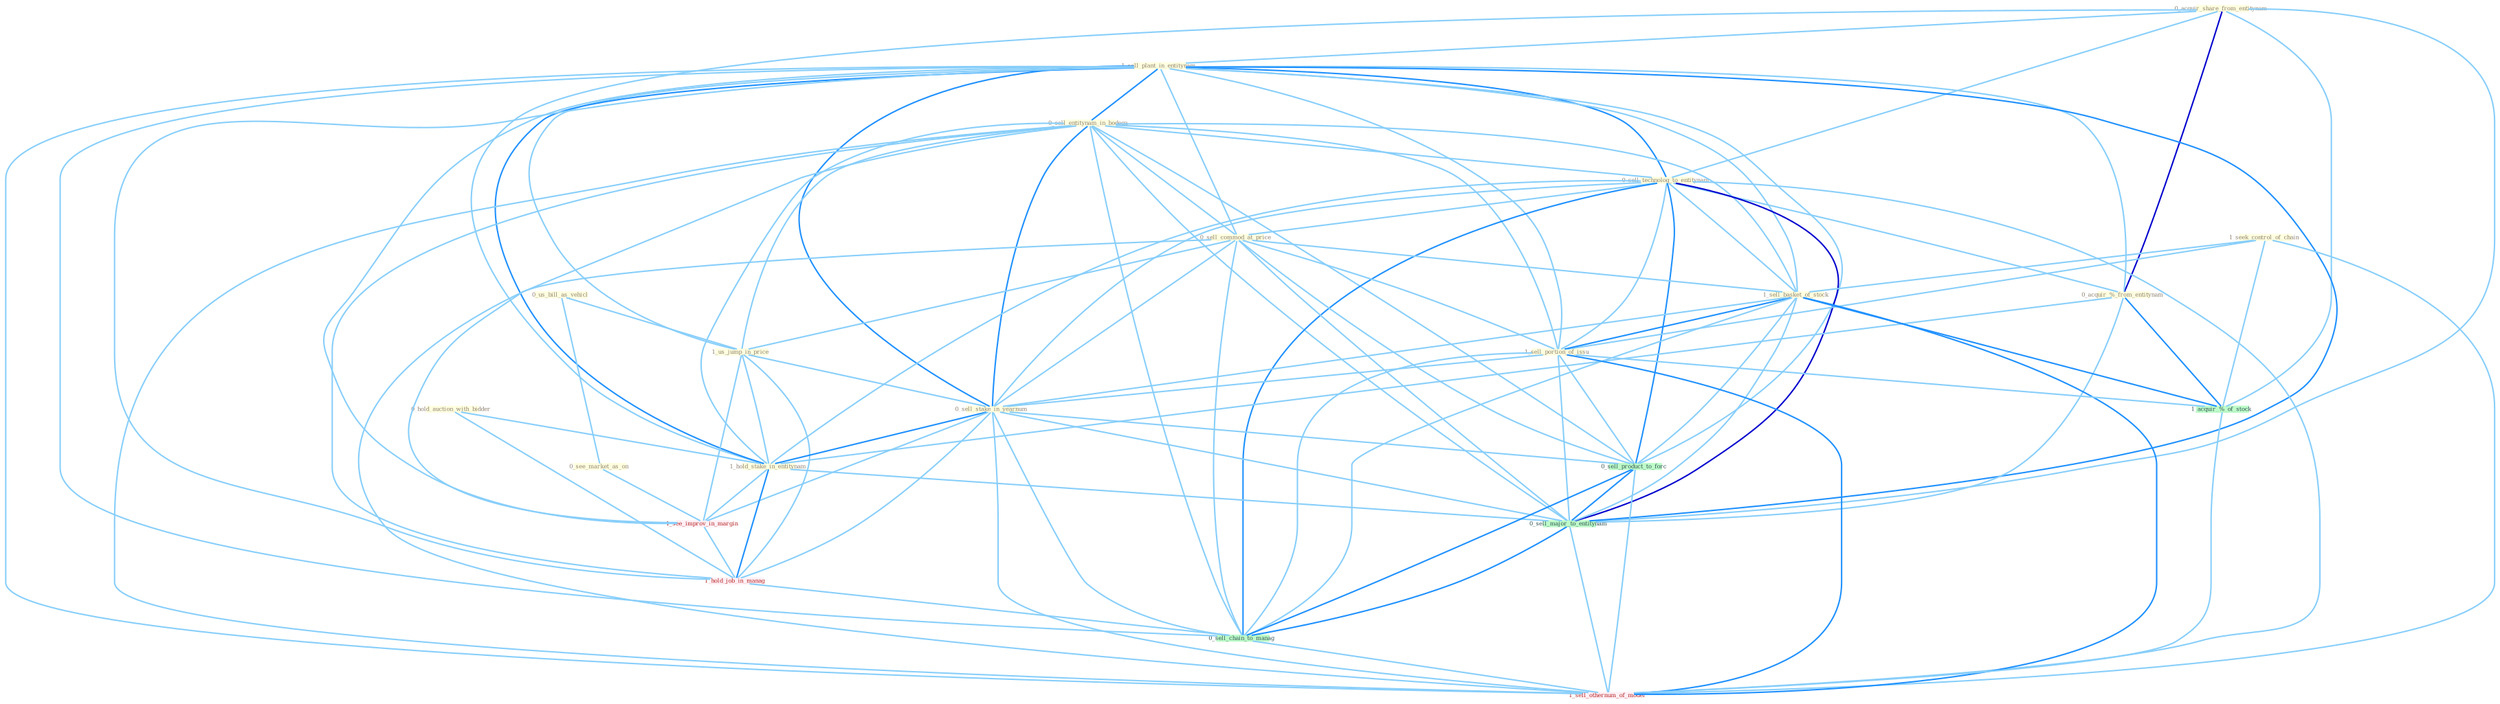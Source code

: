 Graph G{ 
    node
    [shape=polygon,style=filled,width=.5,height=.06,color="#BDFCC9",fixedsize=true,fontsize=4,
    fontcolor="#2f4f4f"];
    {node
    [color="#ffffe0", fontcolor="#8b7d6b"] "0_acquir_share_from_entitynam " "1_sell_plant_in_entitynam " "0_us_bill_as_vehicl " "0_hold_auction_with_bidder " "0_sell_entitynam_in_bodega " "0_sell_technolog_to_entitynam " "1_seek_control_of_chain " "0_acquir_%_from_entitynam " "0_see_market_as_on " "0_sell_commod_at_price " "1_sell_basket_of_stock " "1_us_jump_in_price " "1_sell_portion_of_issu " "0_sell_stake_in_yearnum " "1_hold_stake_in_entitynam "}
{node [color="#fff0f5", fontcolor="#b22222"] "1_see_improv_in_margin " "1_hold_job_in_manag " "1_sell_othernum_of_model "}
edge [color="#B0E2FF"];

	"0_acquir_share_from_entitynam " -- "1_sell_plant_in_entitynam " [w="1", color="#87cefa" ];
	"0_acquir_share_from_entitynam " -- "0_sell_technolog_to_entitynam " [w="1", color="#87cefa" ];
	"0_acquir_share_from_entitynam " -- "0_acquir_%_from_entitynam " [w="3", color="#0000cd" , len=0.6];
	"0_acquir_share_from_entitynam " -- "1_hold_stake_in_entitynam " [w="1", color="#87cefa" ];
	"0_acquir_share_from_entitynam " -- "1_acquir_%_of_stock " [w="1", color="#87cefa" ];
	"0_acquir_share_from_entitynam " -- "0_sell_major_to_entitynam " [w="1", color="#87cefa" ];
	"1_sell_plant_in_entitynam " -- "0_sell_entitynam_in_bodega " [w="2", color="#1e90ff" , len=0.8];
	"1_sell_plant_in_entitynam " -- "0_sell_technolog_to_entitynam " [w="2", color="#1e90ff" , len=0.8];
	"1_sell_plant_in_entitynam " -- "0_acquir_%_from_entitynam " [w="1", color="#87cefa" ];
	"1_sell_plant_in_entitynam " -- "0_sell_commod_at_price " [w="1", color="#87cefa" ];
	"1_sell_plant_in_entitynam " -- "1_sell_basket_of_stock " [w="1", color="#87cefa" ];
	"1_sell_plant_in_entitynam " -- "1_us_jump_in_price " [w="1", color="#87cefa" ];
	"1_sell_plant_in_entitynam " -- "1_sell_portion_of_issu " [w="1", color="#87cefa" ];
	"1_sell_plant_in_entitynam " -- "0_sell_stake_in_yearnum " [w="2", color="#1e90ff" , len=0.8];
	"1_sell_plant_in_entitynam " -- "1_hold_stake_in_entitynam " [w="2", color="#1e90ff" , len=0.8];
	"1_sell_plant_in_entitynam " -- "1_see_improv_in_margin " [w="1", color="#87cefa" ];
	"1_sell_plant_in_entitynam " -- "1_hold_job_in_manag " [w="1", color="#87cefa" ];
	"1_sell_plant_in_entitynam " -- "0_sell_product_to_forc " [w="1", color="#87cefa" ];
	"1_sell_plant_in_entitynam " -- "0_sell_major_to_entitynam " [w="2", color="#1e90ff" , len=0.8];
	"1_sell_plant_in_entitynam " -- "0_sell_chain_to_manag " [w="1", color="#87cefa" ];
	"1_sell_plant_in_entitynam " -- "1_sell_othernum_of_model " [w="1", color="#87cefa" ];
	"0_us_bill_as_vehicl " -- "0_see_market_as_on " [w="1", color="#87cefa" ];
	"0_us_bill_as_vehicl " -- "1_us_jump_in_price " [w="1", color="#87cefa" ];
	"0_hold_auction_with_bidder " -- "1_hold_stake_in_entitynam " [w="1", color="#87cefa" ];
	"0_hold_auction_with_bidder " -- "1_hold_job_in_manag " [w="1", color="#87cefa" ];
	"0_sell_entitynam_in_bodega " -- "0_sell_technolog_to_entitynam " [w="1", color="#87cefa" ];
	"0_sell_entitynam_in_bodega " -- "0_sell_commod_at_price " [w="1", color="#87cefa" ];
	"0_sell_entitynam_in_bodega " -- "1_sell_basket_of_stock " [w="1", color="#87cefa" ];
	"0_sell_entitynam_in_bodega " -- "1_us_jump_in_price " [w="1", color="#87cefa" ];
	"0_sell_entitynam_in_bodega " -- "1_sell_portion_of_issu " [w="1", color="#87cefa" ];
	"0_sell_entitynam_in_bodega " -- "0_sell_stake_in_yearnum " [w="2", color="#1e90ff" , len=0.8];
	"0_sell_entitynam_in_bodega " -- "1_hold_stake_in_entitynam " [w="1", color="#87cefa" ];
	"0_sell_entitynam_in_bodega " -- "1_see_improv_in_margin " [w="1", color="#87cefa" ];
	"0_sell_entitynam_in_bodega " -- "1_hold_job_in_manag " [w="1", color="#87cefa" ];
	"0_sell_entitynam_in_bodega " -- "0_sell_product_to_forc " [w="1", color="#87cefa" ];
	"0_sell_entitynam_in_bodega " -- "0_sell_major_to_entitynam " [w="1", color="#87cefa" ];
	"0_sell_entitynam_in_bodega " -- "0_sell_chain_to_manag " [w="1", color="#87cefa" ];
	"0_sell_entitynam_in_bodega " -- "1_sell_othernum_of_model " [w="1", color="#87cefa" ];
	"0_sell_technolog_to_entitynam " -- "0_acquir_%_from_entitynam " [w="1", color="#87cefa" ];
	"0_sell_technolog_to_entitynam " -- "0_sell_commod_at_price " [w="1", color="#87cefa" ];
	"0_sell_technolog_to_entitynam " -- "1_sell_basket_of_stock " [w="1", color="#87cefa" ];
	"0_sell_technolog_to_entitynam " -- "1_sell_portion_of_issu " [w="1", color="#87cefa" ];
	"0_sell_technolog_to_entitynam " -- "0_sell_stake_in_yearnum " [w="1", color="#87cefa" ];
	"0_sell_technolog_to_entitynam " -- "1_hold_stake_in_entitynam " [w="1", color="#87cefa" ];
	"0_sell_technolog_to_entitynam " -- "0_sell_product_to_forc " [w="2", color="#1e90ff" , len=0.8];
	"0_sell_technolog_to_entitynam " -- "0_sell_major_to_entitynam " [w="3", color="#0000cd" , len=0.6];
	"0_sell_technolog_to_entitynam " -- "0_sell_chain_to_manag " [w="2", color="#1e90ff" , len=0.8];
	"0_sell_technolog_to_entitynam " -- "1_sell_othernum_of_model " [w="1", color="#87cefa" ];
	"1_seek_control_of_chain " -- "1_sell_basket_of_stock " [w="1", color="#87cefa" ];
	"1_seek_control_of_chain " -- "1_sell_portion_of_issu " [w="1", color="#87cefa" ];
	"1_seek_control_of_chain " -- "1_acquir_%_of_stock " [w="1", color="#87cefa" ];
	"1_seek_control_of_chain " -- "1_sell_othernum_of_model " [w="1", color="#87cefa" ];
	"0_acquir_%_from_entitynam " -- "1_hold_stake_in_entitynam " [w="1", color="#87cefa" ];
	"0_acquir_%_from_entitynam " -- "1_acquir_%_of_stock " [w="2", color="#1e90ff" , len=0.8];
	"0_acquir_%_from_entitynam " -- "0_sell_major_to_entitynam " [w="1", color="#87cefa" ];
	"0_see_market_as_on " -- "1_see_improv_in_margin " [w="1", color="#87cefa" ];
	"0_sell_commod_at_price " -- "1_sell_basket_of_stock " [w="1", color="#87cefa" ];
	"0_sell_commod_at_price " -- "1_us_jump_in_price " [w="1", color="#87cefa" ];
	"0_sell_commod_at_price " -- "1_sell_portion_of_issu " [w="1", color="#87cefa" ];
	"0_sell_commod_at_price " -- "0_sell_stake_in_yearnum " [w="1", color="#87cefa" ];
	"0_sell_commod_at_price " -- "0_sell_product_to_forc " [w="1", color="#87cefa" ];
	"0_sell_commod_at_price " -- "0_sell_major_to_entitynam " [w="1", color="#87cefa" ];
	"0_sell_commod_at_price " -- "0_sell_chain_to_manag " [w="1", color="#87cefa" ];
	"0_sell_commod_at_price " -- "1_sell_othernum_of_model " [w="1", color="#87cefa" ];
	"1_sell_basket_of_stock " -- "1_sell_portion_of_issu " [w="2", color="#1e90ff" , len=0.8];
	"1_sell_basket_of_stock " -- "0_sell_stake_in_yearnum " [w="1", color="#87cefa" ];
	"1_sell_basket_of_stock " -- "1_acquir_%_of_stock " [w="2", color="#1e90ff" , len=0.8];
	"1_sell_basket_of_stock " -- "0_sell_product_to_forc " [w="1", color="#87cefa" ];
	"1_sell_basket_of_stock " -- "0_sell_major_to_entitynam " [w="1", color="#87cefa" ];
	"1_sell_basket_of_stock " -- "0_sell_chain_to_manag " [w="1", color="#87cefa" ];
	"1_sell_basket_of_stock " -- "1_sell_othernum_of_model " [w="2", color="#1e90ff" , len=0.8];
	"1_us_jump_in_price " -- "0_sell_stake_in_yearnum " [w="1", color="#87cefa" ];
	"1_us_jump_in_price " -- "1_hold_stake_in_entitynam " [w="1", color="#87cefa" ];
	"1_us_jump_in_price " -- "1_see_improv_in_margin " [w="1", color="#87cefa" ];
	"1_us_jump_in_price " -- "1_hold_job_in_manag " [w="1", color="#87cefa" ];
	"1_sell_portion_of_issu " -- "0_sell_stake_in_yearnum " [w="1", color="#87cefa" ];
	"1_sell_portion_of_issu " -- "1_acquir_%_of_stock " [w="1", color="#87cefa" ];
	"1_sell_portion_of_issu " -- "0_sell_product_to_forc " [w="1", color="#87cefa" ];
	"1_sell_portion_of_issu " -- "0_sell_major_to_entitynam " [w="1", color="#87cefa" ];
	"1_sell_portion_of_issu " -- "0_sell_chain_to_manag " [w="1", color="#87cefa" ];
	"1_sell_portion_of_issu " -- "1_sell_othernum_of_model " [w="2", color="#1e90ff" , len=0.8];
	"0_sell_stake_in_yearnum " -- "1_hold_stake_in_entitynam " [w="2", color="#1e90ff" , len=0.8];
	"0_sell_stake_in_yearnum " -- "1_see_improv_in_margin " [w="1", color="#87cefa" ];
	"0_sell_stake_in_yearnum " -- "1_hold_job_in_manag " [w="1", color="#87cefa" ];
	"0_sell_stake_in_yearnum " -- "0_sell_product_to_forc " [w="1", color="#87cefa" ];
	"0_sell_stake_in_yearnum " -- "0_sell_major_to_entitynam " [w="1", color="#87cefa" ];
	"0_sell_stake_in_yearnum " -- "0_sell_chain_to_manag " [w="1", color="#87cefa" ];
	"0_sell_stake_in_yearnum " -- "1_sell_othernum_of_model " [w="1", color="#87cefa" ];
	"1_hold_stake_in_entitynam " -- "1_see_improv_in_margin " [w="1", color="#87cefa" ];
	"1_hold_stake_in_entitynam " -- "1_hold_job_in_manag " [w="2", color="#1e90ff" , len=0.8];
	"1_hold_stake_in_entitynam " -- "0_sell_major_to_entitynam " [w="1", color="#87cefa" ];
	"1_see_improv_in_margin " -- "1_hold_job_in_manag " [w="1", color="#87cefa" ];
	"1_acquir_%_of_stock " -- "1_sell_othernum_of_model " [w="1", color="#87cefa" ];
	"1_hold_job_in_manag " -- "0_sell_chain_to_manag " [w="1", color="#87cefa" ];
	"0_sell_product_to_forc " -- "0_sell_major_to_entitynam " [w="2", color="#1e90ff" , len=0.8];
	"0_sell_product_to_forc " -- "0_sell_chain_to_manag " [w="2", color="#1e90ff" , len=0.8];
	"0_sell_product_to_forc " -- "1_sell_othernum_of_model " [w="1", color="#87cefa" ];
	"0_sell_major_to_entitynam " -- "0_sell_chain_to_manag " [w="2", color="#1e90ff" , len=0.8];
	"0_sell_major_to_entitynam " -- "1_sell_othernum_of_model " [w="1", color="#87cefa" ];
	"0_sell_chain_to_manag " -- "1_sell_othernum_of_model " [w="1", color="#87cefa" ];
}